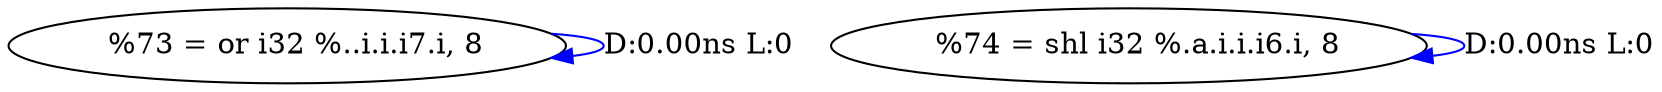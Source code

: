 digraph {
Node0x28f8ca0[label="  %73 = or i32 %..i.i.i7.i, 8"];
Node0x28f8ca0 -> Node0x28f8ca0[label="D:0.00ns L:0",color=blue];
Node0x28f8d80[label="  %74 = shl i32 %.a.i.i.i6.i, 8"];
Node0x28f8d80 -> Node0x28f8d80[label="D:0.00ns L:0",color=blue];
}

